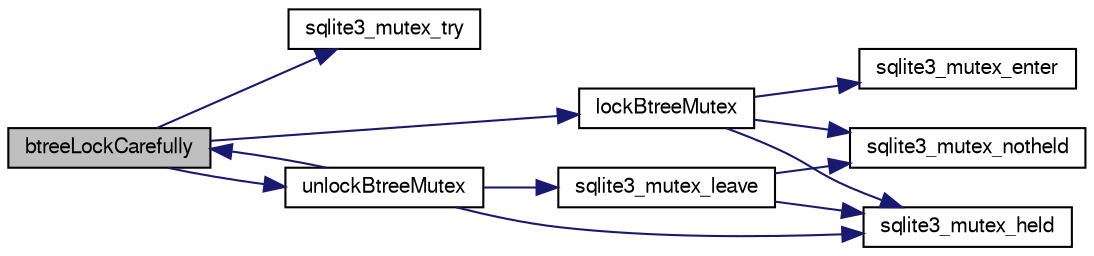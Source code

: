 digraph "btreeLockCarefully"
{
  edge [fontname="FreeSans",fontsize="10",labelfontname="FreeSans",labelfontsize="10"];
  node [fontname="FreeSans",fontsize="10",shape=record];
  rankdir="LR";
  Node28104 [label="btreeLockCarefully",height=0.2,width=0.4,color="black", fillcolor="grey75", style="filled", fontcolor="black"];
  Node28104 -> Node28105 [color="midnightblue",fontsize="10",style="solid",fontname="FreeSans"];
  Node28105 [label="sqlite3_mutex_try",height=0.2,width=0.4,color="black", fillcolor="white", style="filled",URL="$sqlite3_8c.html#a196f84b09bdfda96ae5ae23189be1ec8"];
  Node28104 -> Node28106 [color="midnightblue",fontsize="10",style="solid",fontname="FreeSans"];
  Node28106 [label="unlockBtreeMutex",height=0.2,width=0.4,color="black", fillcolor="white", style="filled",URL="$sqlite3_8c.html#a29bc7d1c753dfa2af9fb296b7dc19a4a"];
  Node28106 -> Node28107 [color="midnightblue",fontsize="10",style="solid",fontname="FreeSans"];
  Node28107 [label="sqlite3_mutex_held",height=0.2,width=0.4,color="black", fillcolor="white", style="filled",URL="$sqlite3_8c.html#acf77da68932b6bc163c5e68547ecc3e7"];
  Node28106 -> Node28108 [color="midnightblue",fontsize="10",style="solid",fontname="FreeSans"];
  Node28108 [label="sqlite3_mutex_leave",height=0.2,width=0.4,color="black", fillcolor="white", style="filled",URL="$sqlite3_8c.html#a5838d235601dbd3c1fa993555c6bcc93"];
  Node28108 -> Node28107 [color="midnightblue",fontsize="10",style="solid",fontname="FreeSans"];
  Node28108 -> Node28109 [color="midnightblue",fontsize="10",style="solid",fontname="FreeSans"];
  Node28109 [label="sqlite3_mutex_notheld",height=0.2,width=0.4,color="black", fillcolor="white", style="filled",URL="$sqlite3_8c.html#a83967c837c1c000d3b5adcfaa688f5dc"];
  Node28106 -> Node28104 [color="midnightblue",fontsize="10",style="solid",fontname="FreeSans"];
  Node28104 -> Node28110 [color="midnightblue",fontsize="10",style="solid",fontname="FreeSans"];
  Node28110 [label="lockBtreeMutex",height=0.2,width=0.4,color="black", fillcolor="white", style="filled",URL="$sqlite3_8c.html#ab1714bc62ac8a451c7b17bc53053ca53"];
  Node28110 -> Node28109 [color="midnightblue",fontsize="10",style="solid",fontname="FreeSans"];
  Node28110 -> Node28107 [color="midnightblue",fontsize="10",style="solid",fontname="FreeSans"];
  Node28110 -> Node28111 [color="midnightblue",fontsize="10",style="solid",fontname="FreeSans"];
  Node28111 [label="sqlite3_mutex_enter",height=0.2,width=0.4,color="black", fillcolor="white", style="filled",URL="$sqlite3_8c.html#a1c12cde690bd89f104de5cbad12a6bf5"];
}
